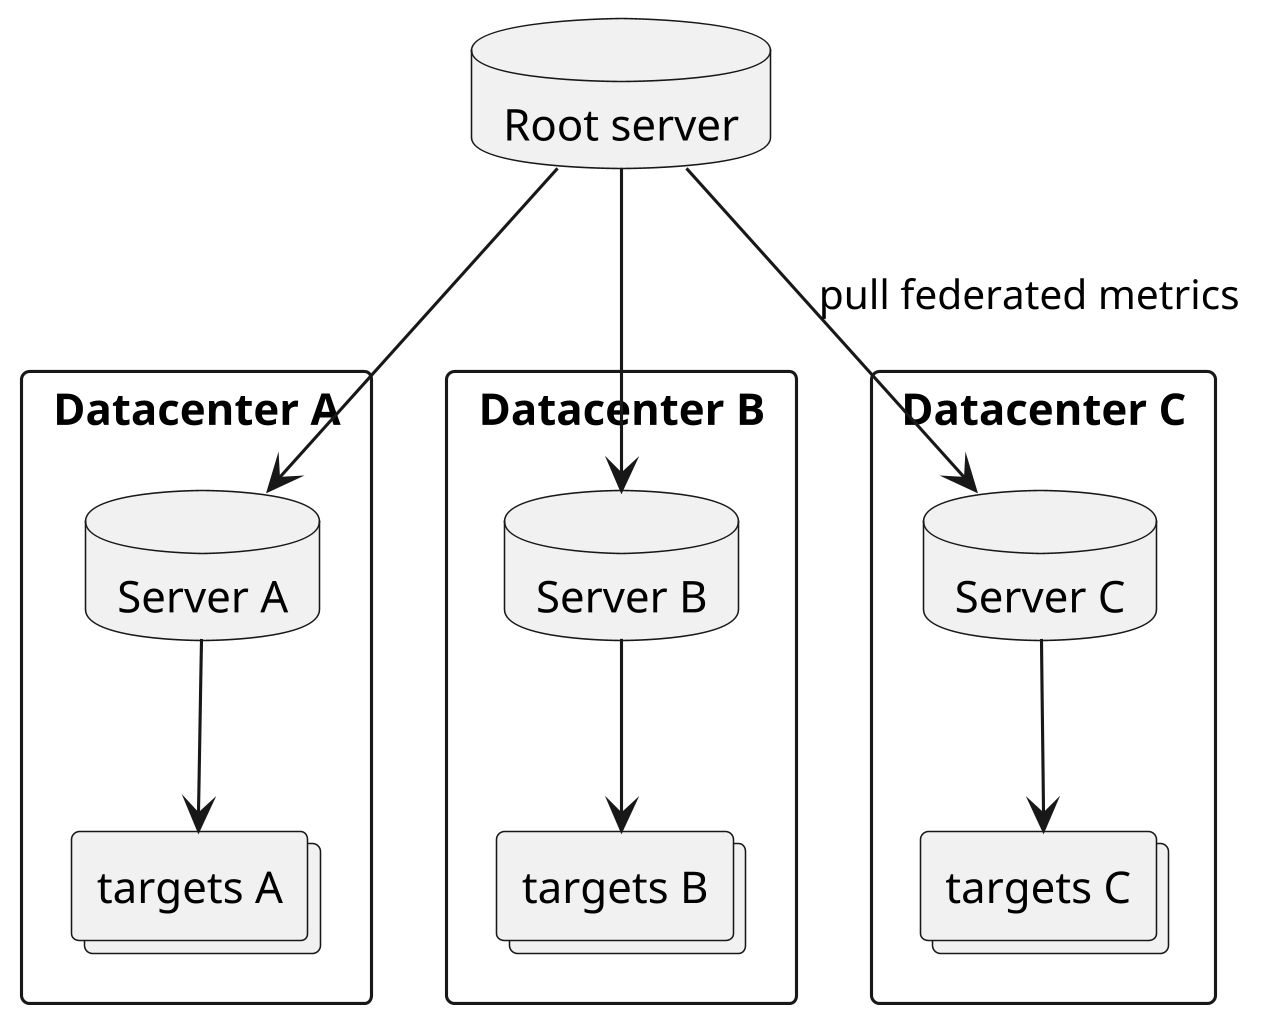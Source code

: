 @startuml
skinparam Monochrome true
skinparam dpi 300
allowmixing

database "Root server" {
}

rectangle "Datacenter A" {
    database "Server A" {
    
    }
    collections "targets A"
}

rectangle "Datacenter B" {
    collections "targets B"
    database "Server B" {
        
    }
}

rectangle "Datacenter C" {
    database "Server C" {
    
    }
    collections "targets C"
}




"Root server" --> "Server B" 
"Root server" --> "Server C" : pull federated metrics
"Root server" --> "Server A" 


"Server B" --> "targets B"
"Server C" --> "targets C"
"Server A" --> "targets A"




@enduml